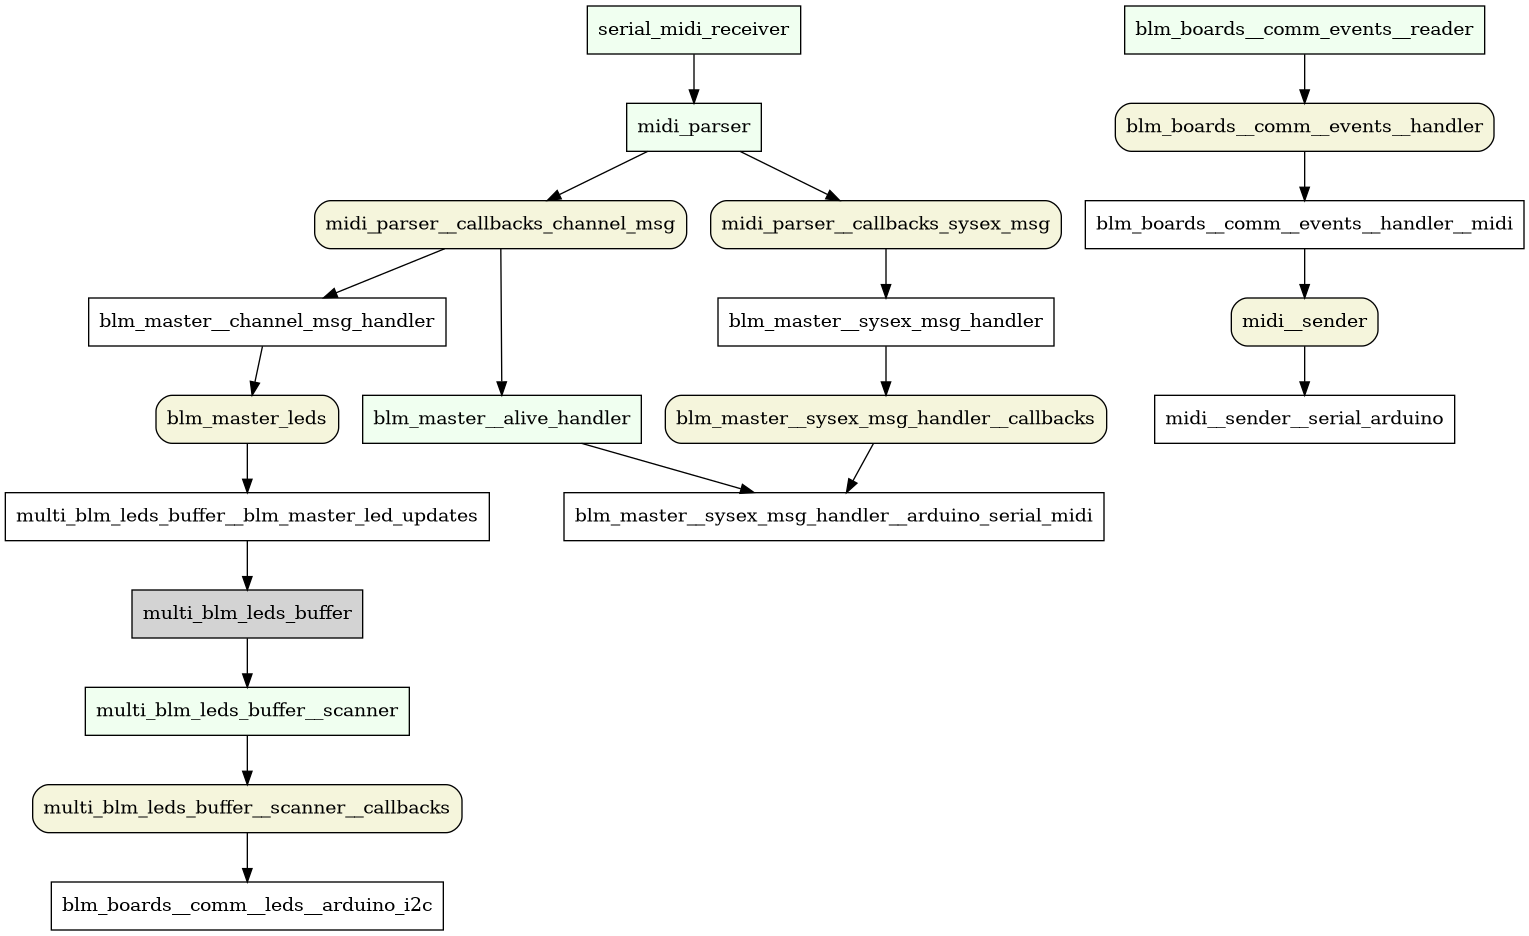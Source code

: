 @startuml
digraph g {

node  [ shape = "record" ];

midi_parser__callbacks_channel_msg          [shape = "Mrecord" style="filled" fillcolor="beige"];
midi_parser__callbacks_sysex_msg            [shape = "Mrecord" style="filled" fillcolor="beige"];
blm_master_leds                             [shape = "Mrecord" style="filled" fillcolor="beige"];
blm_master__sysex_msg_handler__callbacks    [shape = "Mrecord" style="filled" fillcolor="beige"];
multi_blm_leds_buffer__scanner__callbacks   [shape = "Mrecord" style="filled" fillcolor="beige"];
blm_boards__comm__events__handler           [shape = "Mrecord" style="filled" fillcolor="beige"];
midi__sender                                [shape = "Mrecord" style="filled" fillcolor="beige"];

multi_blm_leds_buffer                       [style = filled];

multi_blm_leds_buffer__scanner              [style="filled" fillcolor="Honeydew"];
serial_midi_receiver                        [style="filled" fillcolor="Honeydew"];
midi_parser                                 [style="filled" fillcolor="Honeydew"];
blm_boards__comm_events__reader             [style="filled" fillcolor="Honeydew"];
blm_master__alive_handler                   [style="filled" fillcolor="Honeydew"];

serial_midi_receiver
-> midi_parser
-> midi_parser__callbacks_channel_msg
-> blm_master__channel_msg_handler;

blm_master__channel_msg_handler
-> blm_master_leds
-> multi_blm_leds_buffer__blm_master_led_updates
-> multi_blm_leds_buffer
-> multi_blm_leds_buffer__scanner
-> multi_blm_leds_buffer__scanner__callbacks
-> blm_boards__comm__leds__arduino_i2c;

midi_parser
-> midi_parser__callbacks_sysex_msg
-> blm_master__sysex_msg_handler
-> blm_master__sysex_msg_handler__callbacks
-> blm_master__sysex_msg_handler__arduino_serial_midi;

blm_boards__comm_events__reader
-> blm_boards__comm__events__handler
-> blm_boards__comm__events__handler__midi
-> midi__sender
-> midi__sender__serial_arduino;

midi_parser__callbacks_channel_msg
-> blm_master__alive_handler
-> blm_master__sysex_msg_handler__arduino_serial_midi;
}
@enduml
